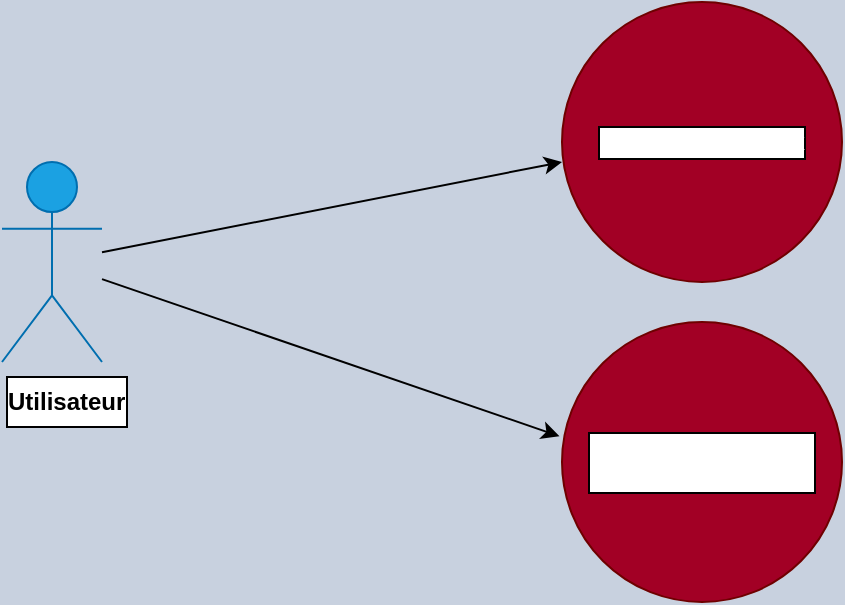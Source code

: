 <mxfile version="26.0.6">
  <diagram name="Page-1" id="peW4sJ3T0pTEGk9BL7wX">
    <mxGraphModel dx="1050" dy="557" grid="1" gridSize="10" guides="1" tooltips="1" connect="1" arrows="1" fold="1" page="1" pageScale="1" pageWidth="827" pageHeight="1169" background="light-dark(#C8D1DF,#C8D1DF)" math="0" shadow="0">
      <root>
        <mxCell id="0" />
        <mxCell id="1" parent="0" />
        <mxCell id="tlIFWg7Dsrv5_ZQrjvh7-1" value="Actor" style="shape=umlActor;verticalLabelPosition=bottom;verticalAlign=top;html=1;fillColor=#1ba1e2;strokeColor=#006EAF;fontColor=#ffffff;labelBackgroundColor=default;labelBorderColor=default;noLabel=1;" vertex="1" parent="1">
          <mxGeometry x="70" y="170" width="50" height="100" as="geometry" />
        </mxCell>
        <mxCell id="tlIFWg7Dsrv5_ZQrjvh7-6" value="" style="endArrow=classic;html=1;rounded=0;fontFamily=Helvetica;fontSize=12;fontColor=#ffffff;labelBorderColor=default;labelBackgroundColor=default;" edge="1" parent="1" source="tlIFWg7Dsrv5_ZQrjvh7-1">
          <mxGeometry width="50" height="50" relative="1" as="geometry">
            <mxPoint x="360" y="260" as="sourcePoint" />
            <mxPoint x="350" y="170" as="targetPoint" />
          </mxGeometry>
        </mxCell>
        <mxCell id="tlIFWg7Dsrv5_ZQrjvh7-7" value="" style="ellipse;whiteSpace=wrap;html=1;aspect=fixed;strokeColor=#6F0000;align=center;verticalAlign=top;fontFamily=Helvetica;fontSize=12;fontColor=light-dark(#FFFFFF,#FFFFFF);labelBorderColor=default;labelBackgroundColor=light-dark(#FFFFFF,#FFFFFF);fillColor=light-dark(#A20025,#FFFFFF);" vertex="1" parent="1">
          <mxGeometry x="350" y="90" width="140" height="140" as="geometry" />
        </mxCell>
        <mxCell id="tlIFWg7Dsrv5_ZQrjvh7-9" value="&lt;span&gt;&lt;font style=&quot;color: light-dark(rgb(0, 0, 0), rgb(0, 0, 0));&quot;&gt;&lt;b style=&quot;line-height: 200%;&quot;&gt;Utilisateur&lt;/b&gt;&lt;/font&gt;&lt;/span&gt;" style="text;whiteSpace=wrap;html=1;fontFamily=Helvetica;fontSize=12;fontColor=light-dark(#FFFFFF,#FFFFFF);labelBorderColor=default;labelBackgroundColor=light-dark(#FFFFFF,#1A1A1A);align=left;" vertex="1" parent="1">
          <mxGeometry x="70" y="270" width="120" height="60" as="geometry" />
        </mxCell>
        <mxCell id="tlIFWg7Dsrv5_ZQrjvh7-10" value="" style="ellipse;whiteSpace=wrap;html=1;aspect=fixed;strokeColor=#6F0000;align=center;verticalAlign=top;fontFamily=Helvetica;fontSize=12;fontColor=light-dark(#FFFFFF,#FFFFFF);labelBorderColor=default;labelBackgroundColor=light-dark(#FFFFFF,#FFFFFF);fillColor=light-dark(#A20025,#FFFFFF);" vertex="1" parent="1">
          <mxGeometry x="350" y="250" width="140" height="140" as="geometry" />
        </mxCell>
        <mxCell id="tlIFWg7Dsrv5_ZQrjvh7-11" value="" style="endArrow=classic;html=1;rounded=0;fontFamily=Helvetica;fontSize=12;fontColor=#ffffff;labelBorderColor=default;labelBackgroundColor=default;entryX=-0.009;entryY=0.408;entryDx=0;entryDy=0;entryPerimeter=0;" edge="1" parent="1" source="tlIFWg7Dsrv5_ZQrjvh7-1" target="tlIFWg7Dsrv5_ZQrjvh7-10">
          <mxGeometry width="50" height="50" relative="1" as="geometry">
            <mxPoint x="130" y="225" as="sourcePoint" />
            <mxPoint x="360" y="180" as="targetPoint" />
          </mxGeometry>
        </mxCell>
        <mxCell id="tlIFWg7Dsrv5_ZQrjvh7-12" value="&lt;span&gt;Scanner le network&lt;/span&gt;" style="text;strokeColor=none;align=center;fillColor=none;html=1;verticalAlign=middle;whiteSpace=wrap;rounded=0;fontFamily=Helvetica;fontSize=12;fontColor=#ffffff;labelBorderColor=default;labelBackgroundColor=light-dark(#FFFFFF,#FFFFFF);" vertex="1" parent="1">
          <mxGeometry x="362" y="140" width="116" height="40" as="geometry" />
        </mxCell>
        <mxCell id="tlIFWg7Dsrv5_ZQrjvh7-13" value="&lt;span&gt;Prédire la Vulnérabilité&lt;/span&gt;" style="text;strokeColor=none;align=center;fillColor=none;html=1;verticalAlign=middle;whiteSpace=wrap;rounded=0;fontFamily=Helvetica;fontSize=12;fontColor=#ffffff;labelBorderColor=default;labelBackgroundColor=light-dark(#FFFFFF,#FFFFFF);" vertex="1" parent="1">
          <mxGeometry x="362" y="300" width="116" height="40" as="geometry" />
        </mxCell>
      </root>
    </mxGraphModel>
  </diagram>
</mxfile>
